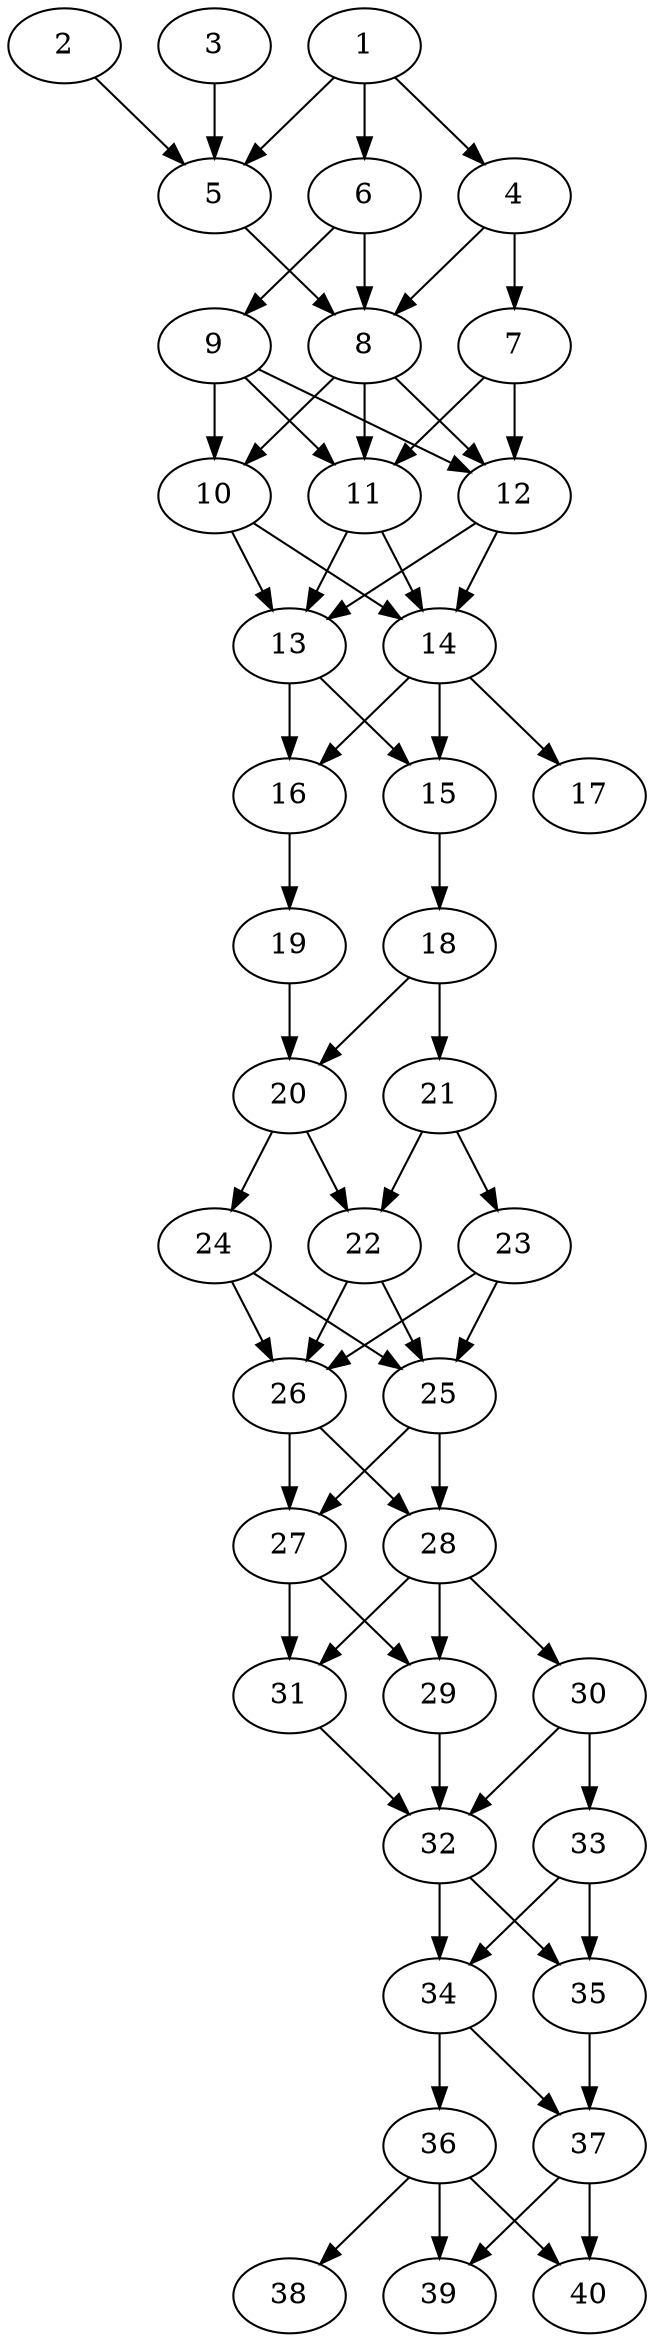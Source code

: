 // DAG automatically generated by daggen at Thu Oct  3 14:06:49 2019
// ./daggen --dot -n 40 --ccr 0.5 --fat 0.3 --regular 0.7 --density 0.9 --mindata 5242880 --maxdata 52428800 
digraph G {
  1 [size="53463040", alpha="0.13", expect_size="26731520"] 
  1 -> 4 [size ="26731520"]
  1 -> 5 [size ="26731520"]
  1 -> 6 [size ="26731520"]
  2 [size="89028608", alpha="0.09", expect_size="44514304"] 
  2 -> 5 [size ="44514304"]
  3 [size="75366400", alpha="0.16", expect_size="37683200"] 
  3 -> 5 [size ="37683200"]
  4 [size="37908480", alpha="0.07", expect_size="18954240"] 
  4 -> 7 [size ="18954240"]
  4 -> 8 [size ="18954240"]
  5 [size="78342144", alpha="0.10", expect_size="39171072"] 
  5 -> 8 [size ="39171072"]
  6 [size="40787968", alpha="0.07", expect_size="20393984"] 
  6 -> 8 [size ="20393984"]
  6 -> 9 [size ="20393984"]
  7 [size="26556416", alpha="0.00", expect_size="13278208"] 
  7 -> 11 [size ="13278208"]
  7 -> 12 [size ="13278208"]
  8 [size="45975552", alpha="0.17", expect_size="22987776"] 
  8 -> 10 [size ="22987776"]
  8 -> 11 [size ="22987776"]
  8 -> 12 [size ="22987776"]
  9 [size="64954368", alpha="0.13", expect_size="32477184"] 
  9 -> 10 [size ="32477184"]
  9 -> 11 [size ="32477184"]
  9 -> 12 [size ="32477184"]
  10 [size="14950400", alpha="0.15", expect_size="7475200"] 
  10 -> 13 [size ="7475200"]
  10 -> 14 [size ="7475200"]
  11 [size="66277376", alpha="0.12", expect_size="33138688"] 
  11 -> 13 [size ="33138688"]
  11 -> 14 [size ="33138688"]
  12 [size="34021376", alpha="0.05", expect_size="17010688"] 
  12 -> 13 [size ="17010688"]
  12 -> 14 [size ="17010688"]
  13 [size="75020288", alpha="0.13", expect_size="37510144"] 
  13 -> 15 [size ="37510144"]
  13 -> 16 [size ="37510144"]
  14 [size="55932928", alpha="0.04", expect_size="27966464"] 
  14 -> 15 [size ="27966464"]
  14 -> 16 [size ="27966464"]
  14 -> 17 [size ="27966464"]
  15 [size="89198592", alpha="0.00", expect_size="44599296"] 
  15 -> 18 [size ="44599296"]
  16 [size="44122112", alpha="0.11", expect_size="22061056"] 
  16 -> 19 [size ="22061056"]
  17 [size="77299712", alpha="0.11", expect_size="38649856"] 
  18 [size="79577088", alpha="0.13", expect_size="39788544"] 
  18 -> 20 [size ="39788544"]
  18 -> 21 [size ="39788544"]
  19 [size="65056768", alpha="0.01", expect_size="32528384"] 
  19 -> 20 [size ="32528384"]
  20 [size="33632256", alpha="0.18", expect_size="16816128"] 
  20 -> 22 [size ="16816128"]
  20 -> 24 [size ="16816128"]
  21 [size="11085824", alpha="0.04", expect_size="5542912"] 
  21 -> 22 [size ="5542912"]
  21 -> 23 [size ="5542912"]
  22 [size="69654528", alpha="0.07", expect_size="34827264"] 
  22 -> 25 [size ="34827264"]
  22 -> 26 [size ="34827264"]
  23 [size="92887040", alpha="0.03", expect_size="46443520"] 
  23 -> 25 [size ="46443520"]
  23 -> 26 [size ="46443520"]
  24 [size="61095936", alpha="0.06", expect_size="30547968"] 
  24 -> 25 [size ="30547968"]
  24 -> 26 [size ="30547968"]
  25 [size="82298880", alpha="0.02", expect_size="41149440"] 
  25 -> 27 [size ="41149440"]
  25 -> 28 [size ="41149440"]
  26 [size="83210240", alpha="0.05", expect_size="41605120"] 
  26 -> 27 [size ="41605120"]
  26 -> 28 [size ="41605120"]
  27 [size="42186752", alpha="0.12", expect_size="21093376"] 
  27 -> 29 [size ="21093376"]
  27 -> 31 [size ="21093376"]
  28 [size="93638656", alpha="0.06", expect_size="46819328"] 
  28 -> 29 [size ="46819328"]
  28 -> 30 [size ="46819328"]
  28 -> 31 [size ="46819328"]
  29 [size="58624000", alpha="0.12", expect_size="29312000"] 
  29 -> 32 [size ="29312000"]
  30 [size="63410176", alpha="0.18", expect_size="31705088"] 
  30 -> 32 [size ="31705088"]
  30 -> 33 [size ="31705088"]
  31 [size="54022144", alpha="0.17", expect_size="27011072"] 
  31 -> 32 [size ="27011072"]
  32 [size="73433088", alpha="0.20", expect_size="36716544"] 
  32 -> 34 [size ="36716544"]
  32 -> 35 [size ="36716544"]
  33 [size="11448320", alpha="0.17", expect_size="5724160"] 
  33 -> 34 [size ="5724160"]
  33 -> 35 [size ="5724160"]
  34 [size="27320320", alpha="0.04", expect_size="13660160"] 
  34 -> 36 [size ="13660160"]
  34 -> 37 [size ="13660160"]
  35 [size="54102016", alpha="0.07", expect_size="27051008"] 
  35 -> 37 [size ="27051008"]
  36 [size="65277952", alpha="0.17", expect_size="32638976"] 
  36 -> 38 [size ="32638976"]
  36 -> 39 [size ="32638976"]
  36 -> 40 [size ="32638976"]
  37 [size="91150336", alpha="0.02", expect_size="45575168"] 
  37 -> 39 [size ="45575168"]
  37 -> 40 [size ="45575168"]
  38 [size="53420032", alpha="0.01", expect_size="26710016"] 
  39 [size="81950720", alpha="0.12", expect_size="40975360"] 
  40 [size="42467328", alpha="0.08", expect_size="21233664"] 
}
